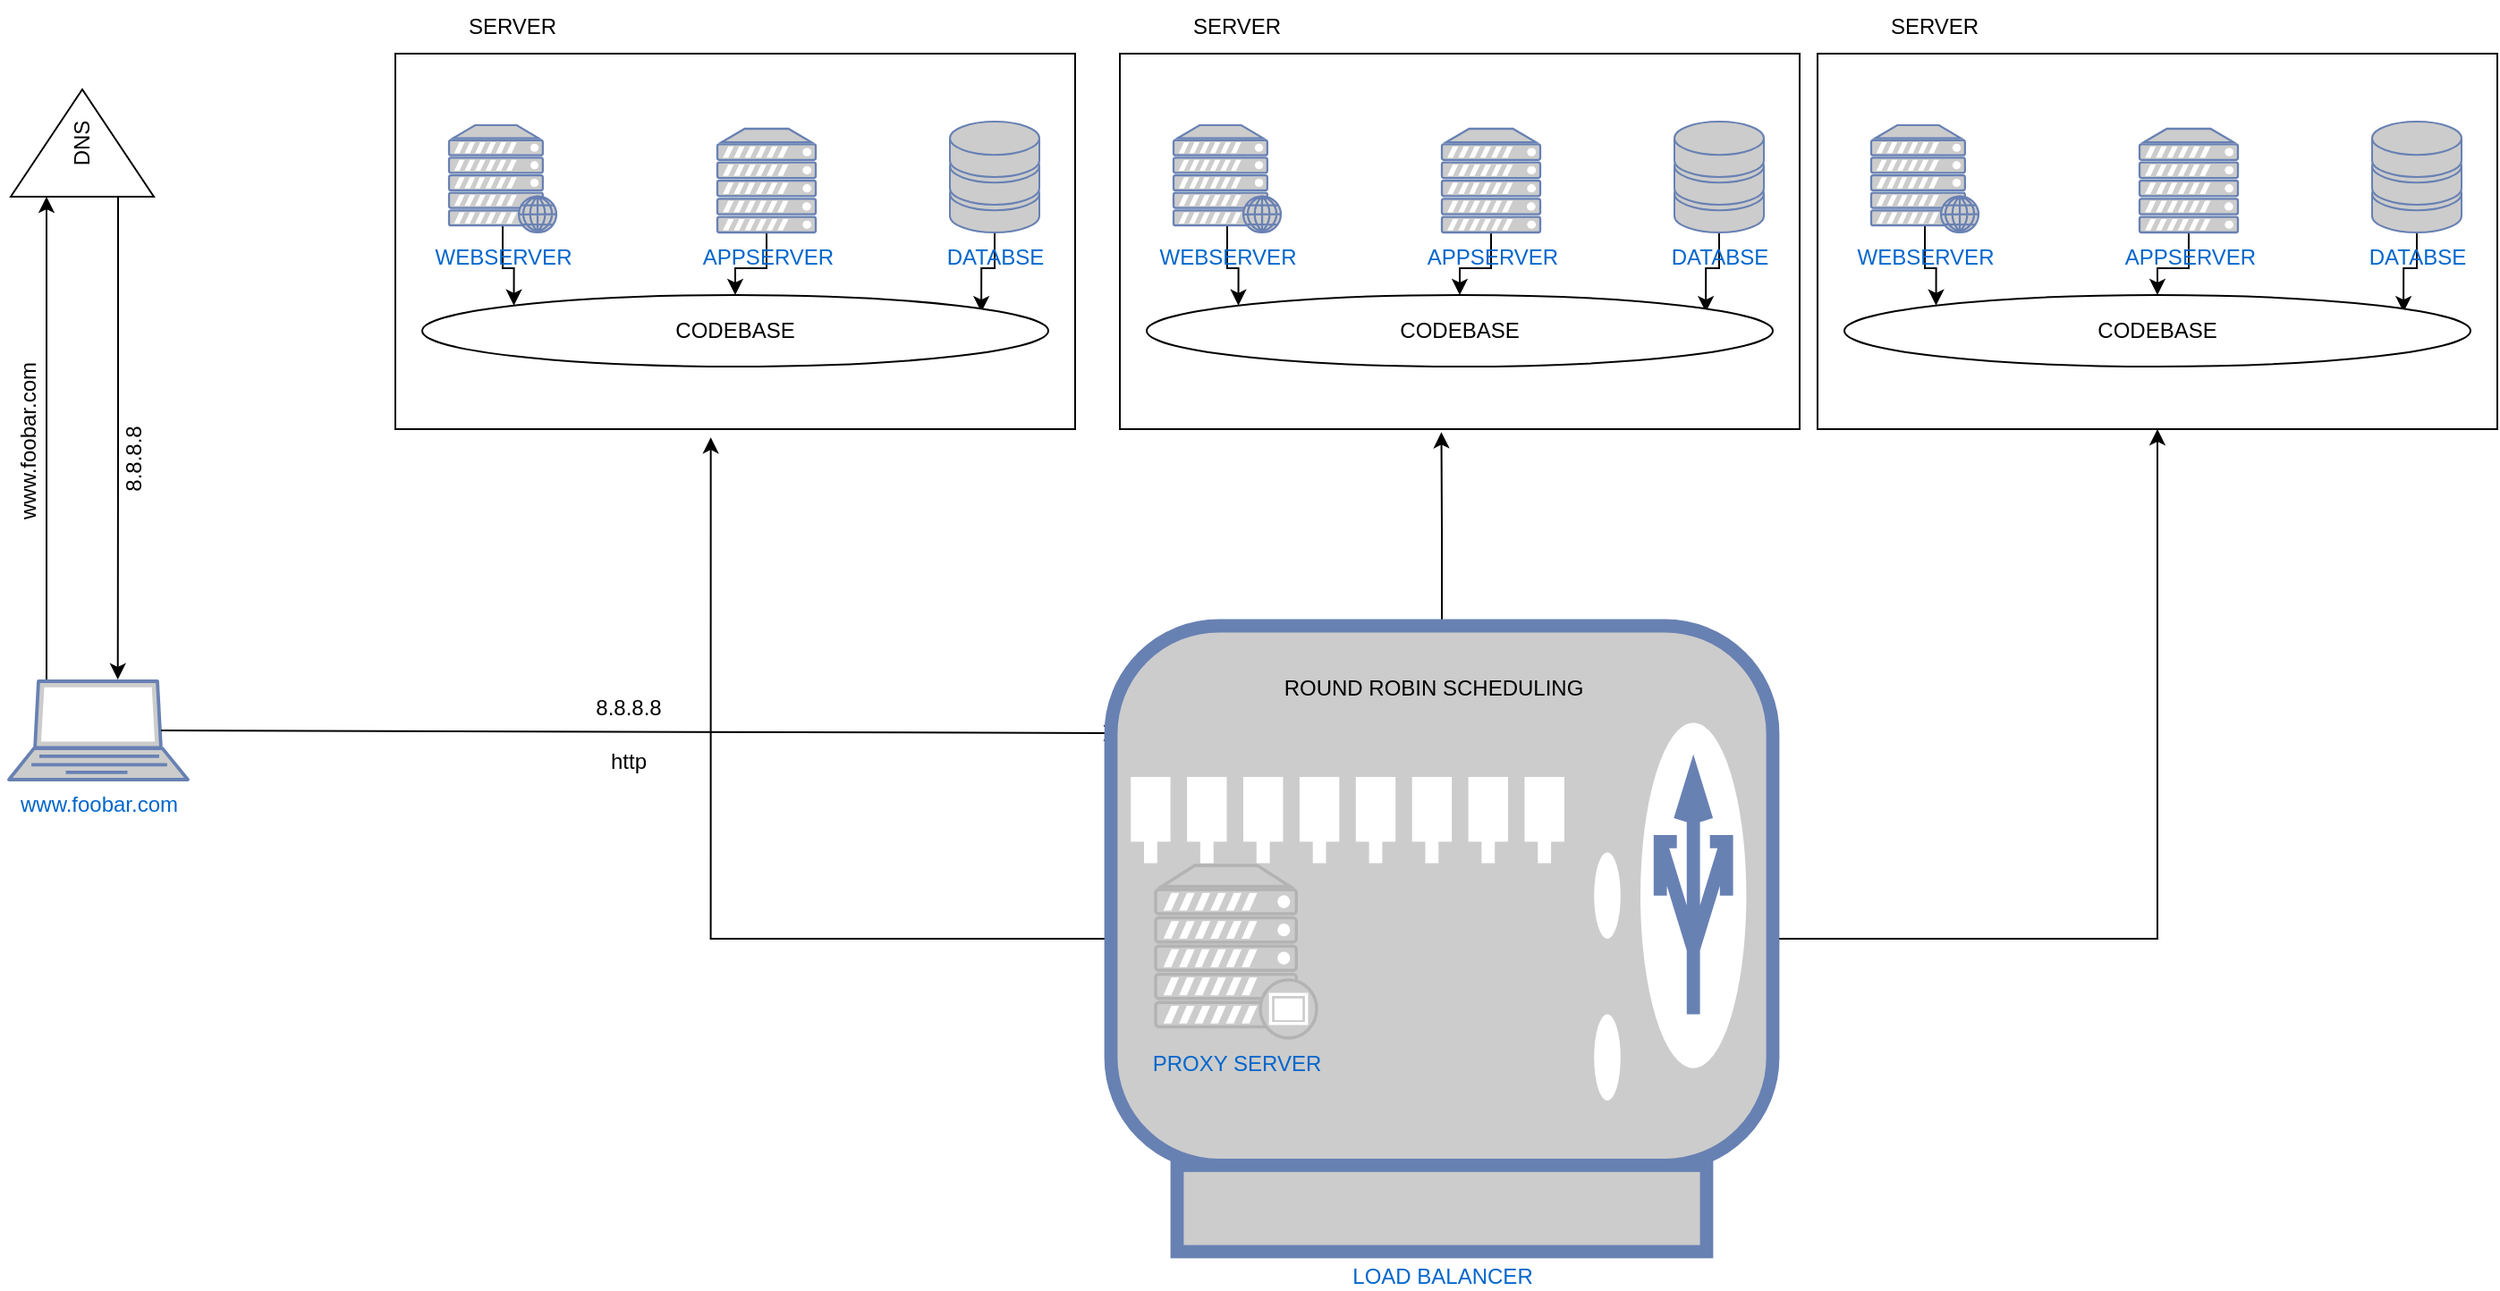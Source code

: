 <mxfile version="20.3.3" type="device"><diagram id="7yPCG2zBf1KuxEUgKCkw" name="Page-1"><mxGraphModel dx="1483" dy="1854" grid="1" gridSize="10" guides="1" tooltips="1" connect="1" arrows="1" fold="1" page="1" pageScale="1" pageWidth="850" pageHeight="1100" math="0" shadow="0"><root><mxCell id="0"/><mxCell id="1" parent="0"/><mxCell id="N4zJOBxJWlDA8Fj4ZP5G-16" value="" style="rounded=0;whiteSpace=wrap;html=1;" parent="1" vertex="1"><mxGeometry x="235" width="380" height="210" as="geometry"/></mxCell><mxCell id="Z2T82XfL2yIiQy-06Ica-56" style="edgeStyle=orthogonalEdgeStyle;rounded=0;orthogonalLoop=1;jettySize=auto;html=1;exitX=0;exitY=0.75;exitDx=0;exitDy=0;" edge="1" parent="1" source="N4zJOBxJWlDA8Fj4ZP5G-1"><mxGeometry relative="1" as="geometry"><mxPoint x="79.857" y="350" as="targetPoint"/></mxGeometry></mxCell><mxCell id="N4zJOBxJWlDA8Fj4ZP5G-1" value="DNS" style="triangle;whiteSpace=wrap;html=1;rotation=-90;" parent="1" vertex="1"><mxGeometry x="30" y="10" width="60" height="80" as="geometry"/></mxCell><mxCell id="Z2T82XfL2yIiQy-06Ica-55" style="edgeStyle=orthogonalEdgeStyle;rounded=0;orthogonalLoop=1;jettySize=auto;html=1;entryX=0;entryY=0.25;entryDx=0;entryDy=0;" edge="1" parent="1" source="N4zJOBxJWlDA8Fj4ZP5G-3" target="N4zJOBxJWlDA8Fj4ZP5G-1"><mxGeometry relative="1" as="geometry"><Array as="points"><mxPoint x="40" y="290"/><mxPoint x="40" y="290"/></Array></mxGeometry></mxCell><mxCell id="N4zJOBxJWlDA8Fj4ZP5G-3" value="www.foobar.com" style="fontColor=#0066CC;verticalAlign=top;verticalLabelPosition=bottom;labelPosition=center;align=center;html=1;outlineConnect=0;fillColor=#CCCCCC;strokeColor=#6881B3;gradientColor=none;gradientDirection=north;strokeWidth=2;shape=mxgraph.networks.laptop;" parent="1" vertex="1"><mxGeometry x="19" y="351" width="100" height="55" as="geometry"/></mxCell><mxCell id="Z2T82XfL2yIiQy-06Ica-21" style="edgeStyle=orthogonalEdgeStyle;rounded=0;orthogonalLoop=1;jettySize=auto;html=1;exitX=0.5;exitY=1;exitDx=0;exitDy=0;exitPerimeter=0;entryX=0.893;entryY=0.239;entryDx=0;entryDy=0;entryPerimeter=0;" edge="1" parent="1" source="N4zJOBxJWlDA8Fj4ZP5G-6" target="Z2T82XfL2yIiQy-06Ica-18"><mxGeometry relative="1" as="geometry"/></mxCell><mxCell id="N4zJOBxJWlDA8Fj4ZP5G-6" value="DATABSE" style="fontColor=#0066CC;verticalAlign=top;verticalLabelPosition=bottom;labelPosition=center;align=center;html=1;outlineConnect=0;fillColor=#CCCCCC;strokeColor=#6881B3;gradientColor=none;gradientDirection=north;strokeWidth=2;shape=mxgraph.networks.storage;" parent="1" vertex="1"><mxGeometry x="545" y="38" width="50" height="62" as="geometry"/></mxCell><mxCell id="Z2T82XfL2yIiQy-06Ica-20" style="edgeStyle=orthogonalEdgeStyle;rounded=0;orthogonalLoop=1;jettySize=auto;html=1;exitX=0.5;exitY=1;exitDx=0;exitDy=0;exitPerimeter=0;" edge="1" parent="1" source="N4zJOBxJWlDA8Fj4ZP5G-8" target="Z2T82XfL2yIiQy-06Ica-18"><mxGeometry relative="1" as="geometry"/></mxCell><mxCell id="N4zJOBxJWlDA8Fj4ZP5G-8" value="APPSERVER" style="fontColor=#0066CC;verticalAlign=top;verticalLabelPosition=bottom;labelPosition=center;align=center;html=1;outlineConnect=0;fillColor=#CCCCCC;strokeColor=#6881B3;gradientColor=none;gradientDirection=north;strokeWidth=2;shape=mxgraph.networks.server;" parent="1" vertex="1"><mxGeometry x="415" y="42" width="55" height="58" as="geometry"/></mxCell><mxCell id="N4zJOBxJWlDA8Fj4ZP5G-10" value="www.foobar.com" style="text;html=1;align=center;verticalAlign=middle;resizable=0;points=[];autosize=1;strokeColor=none;fillColor=none;rotation=-90;" parent="1" vertex="1"><mxGeometry x="-25" y="202" width="110" height="30" as="geometry"/></mxCell><mxCell id="N4zJOBxJWlDA8Fj4ZP5G-13" value="8.8.8.8" style="text;html=1;align=center;verticalAlign=middle;resizable=0;points=[];autosize=1;strokeColor=none;fillColor=none;rotation=-90;" parent="1" vertex="1"><mxGeometry x="59" y="212" width="60" height="30" as="geometry"/></mxCell><mxCell id="N4zJOBxJWlDA8Fj4ZP5G-14" value="" style="endArrow=classic;html=1;rounded=0;exitX=0.85;exitY=0.5;exitDx=0;exitDy=0;exitPerimeter=0;" parent="1" source="N4zJOBxJWlDA8Fj4ZP5G-3" edge="1"><mxGeometry width="50" height="50" relative="1" as="geometry"><mxPoint x="190" y="230" as="sourcePoint"/><mxPoint x="640" y="380" as="targetPoint"/></mxGeometry></mxCell><mxCell id="Z2T82XfL2yIiQy-06Ica-19" style="edgeStyle=orthogonalEdgeStyle;rounded=0;orthogonalLoop=1;jettySize=auto;html=1;exitX=0.5;exitY=0.94;exitDx=0;exitDy=0;exitPerimeter=0;entryX=0;entryY=0;entryDx=0;entryDy=0;" edge="1" parent="1" source="N4zJOBxJWlDA8Fj4ZP5G-19" target="Z2T82XfL2yIiQy-06Ica-18"><mxGeometry relative="1" as="geometry"/></mxCell><mxCell id="N4zJOBxJWlDA8Fj4ZP5G-19" value="WEBSERVER" style="fontColor=#0066CC;verticalAlign=top;verticalLabelPosition=bottom;labelPosition=center;align=center;html=1;outlineConnect=0;fillColor=#CCCCCC;strokeColor=#6881B3;gradientColor=none;gradientDirection=north;strokeWidth=2;shape=mxgraph.networks.web_server;" parent="1" vertex="1"><mxGeometry x="265" y="40" width="60" height="60" as="geometry"/></mxCell><mxCell id="N4zJOBxJWlDA8Fj4ZP5G-24" value="SERVER" style="text;html=1;align=center;verticalAlign=middle;resizable=0;points=[];autosize=1;strokeColor=none;fillColor=none;" parent="1" vertex="1"><mxGeometry x="265" y="-30" width="70" height="30" as="geometry"/></mxCell><mxCell id="N4zJOBxJWlDA8Fj4ZP5G-25" value="8.8.8.8" style="text;html=1;align=center;verticalAlign=middle;resizable=0;points=[];autosize=1;strokeColor=none;fillColor=none;rotation=0;" parent="1" vertex="1"><mxGeometry x="335" y="351" width="60" height="30" as="geometry"/></mxCell><mxCell id="N4zJOBxJWlDA8Fj4ZP5G-26" value="http" style="text;html=1;align=center;verticalAlign=middle;resizable=0;points=[];autosize=1;strokeColor=none;fillColor=none;rotation=0;" parent="1" vertex="1"><mxGeometry x="345" y="381" width="40" height="30" as="geometry"/></mxCell><mxCell id="Z2T82XfL2yIiQy-06Ica-18" value="CODEBASE" style="ellipse;whiteSpace=wrap;html=1;" vertex="1" parent="1"><mxGeometry x="250" y="135" width="350" height="40" as="geometry"/></mxCell><mxCell id="Z2T82XfL2yIiQy-06Ica-22" style="edgeStyle=orthogonalEdgeStyle;rounded=0;orthogonalLoop=1;jettySize=auto;html=1;exitX=0.5;exitY=1;exitDx=0;exitDy=0;" edge="1" parent="1" source="N4zJOBxJWlDA8Fj4ZP5G-16" target="N4zJOBxJWlDA8Fj4ZP5G-16"><mxGeometry relative="1" as="geometry"/></mxCell><mxCell id="Z2T82XfL2yIiQy-06Ica-28" value="" style="rounded=0;whiteSpace=wrap;html=1;" vertex="1" parent="1"><mxGeometry x="640" width="380" height="210" as="geometry"/></mxCell><mxCell id="Z2T82XfL2yIiQy-06Ica-29" style="edgeStyle=orthogonalEdgeStyle;rounded=0;orthogonalLoop=1;jettySize=auto;html=1;exitX=0.5;exitY=1;exitDx=0;exitDy=0;exitPerimeter=0;entryX=0.893;entryY=0.239;entryDx=0;entryDy=0;entryPerimeter=0;" edge="1" parent="1" source="Z2T82XfL2yIiQy-06Ica-30" target="Z2T82XfL2yIiQy-06Ica-36"><mxGeometry relative="1" as="geometry"/></mxCell><mxCell id="Z2T82XfL2yIiQy-06Ica-30" value="DATABSE" style="fontColor=#0066CC;verticalAlign=top;verticalLabelPosition=bottom;labelPosition=center;align=center;html=1;outlineConnect=0;fillColor=#CCCCCC;strokeColor=#6881B3;gradientColor=none;gradientDirection=north;strokeWidth=2;shape=mxgraph.networks.storage;" vertex="1" parent="1"><mxGeometry x="950" y="38" width="50" height="62" as="geometry"/></mxCell><mxCell id="Z2T82XfL2yIiQy-06Ica-31" style="edgeStyle=orthogonalEdgeStyle;rounded=0;orthogonalLoop=1;jettySize=auto;html=1;exitX=0.5;exitY=1;exitDx=0;exitDy=0;exitPerimeter=0;" edge="1" parent="1" source="Z2T82XfL2yIiQy-06Ica-32" target="Z2T82XfL2yIiQy-06Ica-36"><mxGeometry relative="1" as="geometry"/></mxCell><mxCell id="Z2T82XfL2yIiQy-06Ica-32" value="APPSERVER" style="fontColor=#0066CC;verticalAlign=top;verticalLabelPosition=bottom;labelPosition=center;align=center;html=1;outlineConnect=0;fillColor=#CCCCCC;strokeColor=#6881B3;gradientColor=none;gradientDirection=north;strokeWidth=2;shape=mxgraph.networks.server;" vertex="1" parent="1"><mxGeometry x="820" y="42" width="55" height="58" as="geometry"/></mxCell><mxCell id="Z2T82XfL2yIiQy-06Ica-33" style="edgeStyle=orthogonalEdgeStyle;rounded=0;orthogonalLoop=1;jettySize=auto;html=1;exitX=0.5;exitY=0.94;exitDx=0;exitDy=0;exitPerimeter=0;entryX=0;entryY=0;entryDx=0;entryDy=0;" edge="1" parent="1" source="Z2T82XfL2yIiQy-06Ica-34" target="Z2T82XfL2yIiQy-06Ica-36"><mxGeometry relative="1" as="geometry"/></mxCell><mxCell id="Z2T82XfL2yIiQy-06Ica-34" value="WEBSERVER" style="fontColor=#0066CC;verticalAlign=top;verticalLabelPosition=bottom;labelPosition=center;align=center;html=1;outlineConnect=0;fillColor=#CCCCCC;strokeColor=#6881B3;gradientColor=none;gradientDirection=north;strokeWidth=2;shape=mxgraph.networks.web_server;" vertex="1" parent="1"><mxGeometry x="670" y="40" width="60" height="60" as="geometry"/></mxCell><mxCell id="Z2T82XfL2yIiQy-06Ica-35" value="SERVER" style="text;html=1;align=center;verticalAlign=middle;resizable=0;points=[];autosize=1;strokeColor=none;fillColor=none;" vertex="1" parent="1"><mxGeometry x="670" y="-30" width="70" height="30" as="geometry"/></mxCell><mxCell id="Z2T82XfL2yIiQy-06Ica-36" value="CODEBASE" style="ellipse;whiteSpace=wrap;html=1;" vertex="1" parent="1"><mxGeometry x="655" y="135" width="350" height="40" as="geometry"/></mxCell><mxCell id="Z2T82XfL2yIiQy-06Ica-37" style="edgeStyle=orthogonalEdgeStyle;rounded=0;orthogonalLoop=1;jettySize=auto;html=1;exitX=0.5;exitY=1;exitDx=0;exitDy=0;" edge="1" parent="1" source="Z2T82XfL2yIiQy-06Ica-28" target="Z2T82XfL2yIiQy-06Ica-28"><mxGeometry relative="1" as="geometry"/></mxCell><mxCell id="Z2T82XfL2yIiQy-06Ica-38" value="" style="rounded=0;whiteSpace=wrap;html=1;" vertex="1" parent="1"><mxGeometry x="1030" width="380" height="210" as="geometry"/></mxCell><mxCell id="Z2T82XfL2yIiQy-06Ica-39" style="edgeStyle=orthogonalEdgeStyle;rounded=0;orthogonalLoop=1;jettySize=auto;html=1;exitX=0.5;exitY=1;exitDx=0;exitDy=0;exitPerimeter=0;entryX=0.893;entryY=0.239;entryDx=0;entryDy=0;entryPerimeter=0;" edge="1" parent="1" source="Z2T82XfL2yIiQy-06Ica-40" target="Z2T82XfL2yIiQy-06Ica-46"><mxGeometry relative="1" as="geometry"/></mxCell><mxCell id="Z2T82XfL2yIiQy-06Ica-40" value="DATABSE" style="fontColor=#0066CC;verticalAlign=top;verticalLabelPosition=bottom;labelPosition=center;align=center;html=1;outlineConnect=0;fillColor=#CCCCCC;strokeColor=#6881B3;gradientColor=none;gradientDirection=north;strokeWidth=2;shape=mxgraph.networks.storage;" vertex="1" parent="1"><mxGeometry x="1340" y="38" width="50" height="62" as="geometry"/></mxCell><mxCell id="Z2T82XfL2yIiQy-06Ica-41" style="edgeStyle=orthogonalEdgeStyle;rounded=0;orthogonalLoop=1;jettySize=auto;html=1;exitX=0.5;exitY=1;exitDx=0;exitDy=0;exitPerimeter=0;" edge="1" parent="1" source="Z2T82XfL2yIiQy-06Ica-42" target="Z2T82XfL2yIiQy-06Ica-46"><mxGeometry relative="1" as="geometry"/></mxCell><mxCell id="Z2T82XfL2yIiQy-06Ica-42" value="APPSERVER" style="fontColor=#0066CC;verticalAlign=top;verticalLabelPosition=bottom;labelPosition=center;align=center;html=1;outlineConnect=0;fillColor=#CCCCCC;strokeColor=#6881B3;gradientColor=none;gradientDirection=north;strokeWidth=2;shape=mxgraph.networks.server;" vertex="1" parent="1"><mxGeometry x="1210" y="42" width="55" height="58" as="geometry"/></mxCell><mxCell id="Z2T82XfL2yIiQy-06Ica-43" style="edgeStyle=orthogonalEdgeStyle;rounded=0;orthogonalLoop=1;jettySize=auto;html=1;exitX=0.5;exitY=0.94;exitDx=0;exitDy=0;exitPerimeter=0;entryX=0;entryY=0;entryDx=0;entryDy=0;" edge="1" parent="1" source="Z2T82XfL2yIiQy-06Ica-44" target="Z2T82XfL2yIiQy-06Ica-46"><mxGeometry relative="1" as="geometry"/></mxCell><mxCell id="Z2T82XfL2yIiQy-06Ica-44" value="WEBSERVER" style="fontColor=#0066CC;verticalAlign=top;verticalLabelPosition=bottom;labelPosition=center;align=center;html=1;outlineConnect=0;fillColor=#CCCCCC;strokeColor=#6881B3;gradientColor=none;gradientDirection=north;strokeWidth=2;shape=mxgraph.networks.web_server;" vertex="1" parent="1"><mxGeometry x="1060" y="40" width="60" height="60" as="geometry"/></mxCell><mxCell id="Z2T82XfL2yIiQy-06Ica-45" value="SERVER" style="text;html=1;align=center;verticalAlign=middle;resizable=0;points=[];autosize=1;strokeColor=none;fillColor=none;" vertex="1" parent="1"><mxGeometry x="1060" y="-30" width="70" height="30" as="geometry"/></mxCell><mxCell id="Z2T82XfL2yIiQy-06Ica-46" value="CODEBASE" style="ellipse;whiteSpace=wrap;html=1;" vertex="1" parent="1"><mxGeometry x="1045" y="135" width="350" height="40" as="geometry"/></mxCell><mxCell id="Z2T82XfL2yIiQy-06Ica-47" style="edgeStyle=orthogonalEdgeStyle;rounded=0;orthogonalLoop=1;jettySize=auto;html=1;exitX=0.5;exitY=1;exitDx=0;exitDy=0;" edge="1" parent="1" source="Z2T82XfL2yIiQy-06Ica-38" target="Z2T82XfL2yIiQy-06Ica-38"><mxGeometry relative="1" as="geometry"/></mxCell><mxCell id="Z2T82XfL2yIiQy-06Ica-49" style="edgeStyle=orthogonalEdgeStyle;rounded=0;orthogonalLoop=1;jettySize=auto;html=1;entryX=0.464;entryY=1.022;entryDx=0;entryDy=0;entryPerimeter=0;" edge="1" parent="1" source="Z2T82XfL2yIiQy-06Ica-48" target="N4zJOBxJWlDA8Fj4ZP5G-16"><mxGeometry relative="1" as="geometry"/></mxCell><mxCell id="Z2T82XfL2yIiQy-06Ica-51" style="edgeStyle=orthogonalEdgeStyle;rounded=0;orthogonalLoop=1;jettySize=auto;html=1;entryX=0.473;entryY=1.008;entryDx=0;entryDy=0;entryPerimeter=0;" edge="1" parent="1" source="Z2T82XfL2yIiQy-06Ica-48" target="Z2T82XfL2yIiQy-06Ica-28"><mxGeometry relative="1" as="geometry"/></mxCell><mxCell id="Z2T82XfL2yIiQy-06Ica-52" style="edgeStyle=orthogonalEdgeStyle;rounded=0;orthogonalLoop=1;jettySize=auto;html=1;entryX=0.5;entryY=1;entryDx=0;entryDy=0;" edge="1" parent="1" source="Z2T82XfL2yIiQy-06Ica-48" target="Z2T82XfL2yIiQy-06Ica-38"><mxGeometry relative="1" as="geometry"/></mxCell><mxCell id="Z2T82XfL2yIiQy-06Ica-48" value="LOAD BALANCER" style="fontColor=#0066CC;verticalAlign=top;verticalLabelPosition=bottom;labelPosition=center;align=center;html=1;outlineConnect=0;fillColor=#CCCCCC;strokeColor=#6881B3;gradientColor=none;gradientDirection=north;strokeWidth=2;shape=mxgraph.networks.load_balancer;" vertex="1" parent="1"><mxGeometry x="635" y="320" width="370" height="350" as="geometry"/></mxCell><mxCell id="Z2T82XfL2yIiQy-06Ica-59" value="PROXY SERVER" style="fontColor=#0066CC;verticalAlign=top;verticalLabelPosition=bottom;labelPosition=center;align=center;html=1;outlineConnect=0;fillColor=#CCCCCC;strokeColor=#B3B3B3;gradientColor=none;gradientDirection=north;strokeWidth=2;shape=mxgraph.networks.proxy_server;" vertex="1" parent="1"><mxGeometry x="660" y="454" width="90" height="96.5" as="geometry"/></mxCell><mxCell id="Z2T82XfL2yIiQy-06Ica-60" value="ROUND ROBIN SCHEDULING" style="text;html=1;align=center;verticalAlign=middle;resizable=0;points=[];autosize=1;strokeColor=none;fillColor=none;" vertex="1" parent="1"><mxGeometry x="720" y="340" width="190" height="30" as="geometry"/></mxCell></root></mxGraphModel></diagram></mxfile>